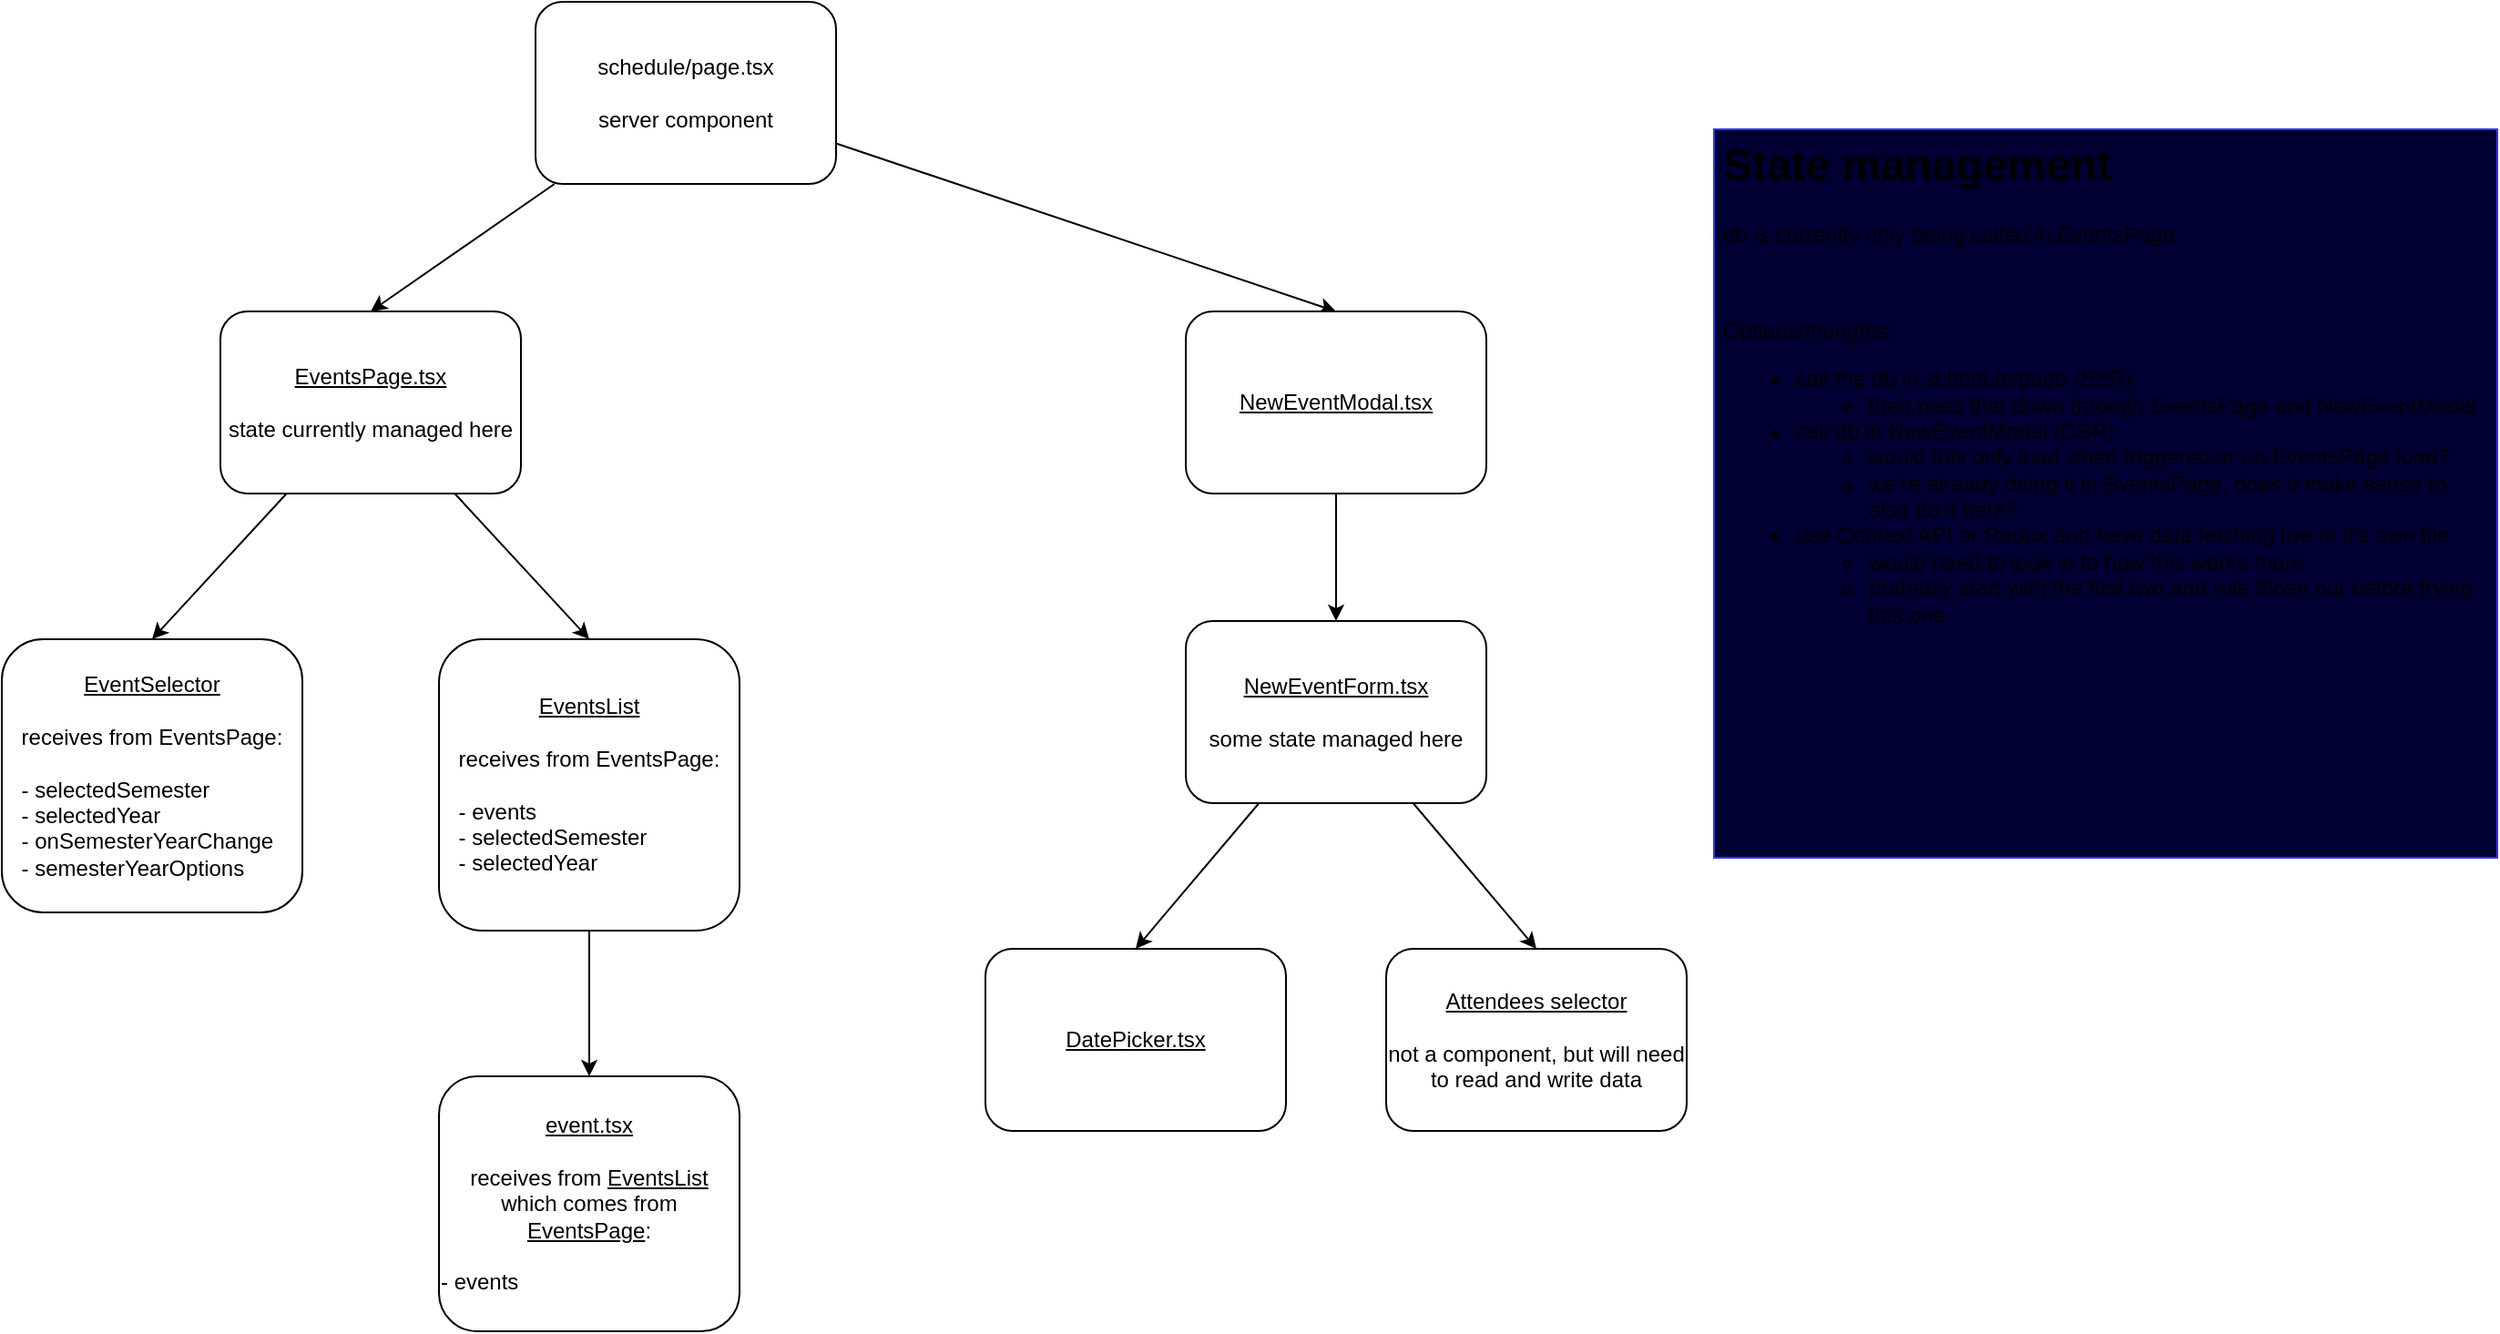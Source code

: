 <mxfile>
    <diagram id="oq7ptMDaJFBCSFqX5TiV" name="Page-1">
        <mxGraphModel dx="1028" dy="926" grid="1" gridSize="10" guides="1" tooltips="1" connect="1" arrows="1" fold="1" page="1" pageScale="1" pageWidth="850" pageHeight="1100" math="0" shadow="0">
            <root>
                <mxCell id="0"/>
                <mxCell id="1" parent="0"/>
                <mxCell id="22" style="edgeStyle=none;html=1;entryX=0.5;entryY=0;entryDx=0;entryDy=0;" edge="1" parent="1" source="4" target="5">
                    <mxGeometry relative="1" as="geometry"/>
                </mxCell>
                <mxCell id="23" style="edgeStyle=none;html=1;entryX=0.5;entryY=0;entryDx=0;entryDy=0;" edge="1" parent="1" source="4" target="7">
                    <mxGeometry relative="1" as="geometry"/>
                </mxCell>
                <mxCell id="4" value="schedule/page.tsx&lt;br&gt;&lt;br&gt;server component" style="rounded=1;whiteSpace=wrap;html=1;" vertex="1" parent="1">
                    <mxGeometry x="343" y="30" width="165" height="100" as="geometry"/>
                </mxCell>
                <mxCell id="24" style="edgeStyle=none;html=1;entryX=0.5;entryY=0;entryDx=0;entryDy=0;" edge="1" parent="1" source="5" target="8">
                    <mxGeometry relative="1" as="geometry"/>
                </mxCell>
                <mxCell id="25" style="edgeStyle=none;html=1;entryX=0.5;entryY=0;entryDx=0;entryDy=0;" edge="1" parent="1" source="5" target="9">
                    <mxGeometry relative="1" as="geometry"/>
                </mxCell>
                <mxCell id="5" value="&lt;u&gt;EventsPage.tsx&lt;br&gt;&lt;/u&gt;&lt;br&gt;state currently managed here" style="rounded=1;whiteSpace=wrap;html=1;" vertex="1" parent="1">
                    <mxGeometry x="170" y="200" width="165" height="100" as="geometry"/>
                </mxCell>
                <mxCell id="19" value="" style="edgeStyle=none;html=1;" edge="1" parent="1" source="7" target="16">
                    <mxGeometry relative="1" as="geometry"/>
                </mxCell>
                <mxCell id="7" value="&lt;u&gt;NewEventModal.tsx&lt;/u&gt;" style="rounded=1;whiteSpace=wrap;html=1;" vertex="1" parent="1">
                    <mxGeometry x="700" y="200" width="165" height="100" as="geometry"/>
                </mxCell>
                <mxCell id="8" value="&lt;u&gt;EventSelector&lt;br&gt;&lt;/u&gt;&lt;br&gt;receives from EventsPage:&lt;br&gt;&lt;br&gt;&lt;div style=&quot;text-align: left;&quot;&gt;&lt;span style=&quot;background-color: initial;&quot;&gt;- selectedSemester&lt;/span&gt;&lt;/div&gt;&lt;div style=&quot;text-align: left;&quot;&gt;&lt;span style=&quot;background-color: initial;&quot;&gt;- selectedYear&lt;/span&gt;&lt;/div&gt;&lt;div style=&quot;text-align: left;&quot;&gt;&lt;span style=&quot;background-color: initial;&quot;&gt;- onSemesterYearChange&lt;/span&gt;&lt;/div&gt;&lt;div style=&quot;text-align: left;&quot;&gt;&lt;span style=&quot;background-color: initial;&quot;&gt;- semesterYearOptions&lt;/span&gt;&lt;/div&gt;" style="rounded=1;whiteSpace=wrap;html=1;" vertex="1" parent="1">
                    <mxGeometry x="50" y="380" width="165" height="150" as="geometry"/>
                </mxCell>
                <mxCell id="26" value="" style="edgeStyle=none;html=1;" edge="1" parent="1" source="9" target="10">
                    <mxGeometry relative="1" as="geometry"/>
                </mxCell>
                <mxCell id="9" value="&lt;u&gt;EventsList&lt;br&gt;&lt;/u&gt;&lt;br&gt;receives from EventsPage:&lt;br&gt;&lt;br&gt;&lt;div style=&quot;text-align: left;&quot;&gt;&lt;span style=&quot;background-color: initial;&quot;&gt;- events&lt;/span&gt;&lt;/div&gt;&lt;div style=&quot;text-align: left;&quot;&gt;&lt;span style=&quot;background-color: initial;&quot;&gt;- selectedSemester&lt;/span&gt;&lt;/div&gt;&lt;div style=&quot;text-align: left;&quot;&gt;&lt;span style=&quot;background-color: initial;&quot;&gt;- selectedYear&lt;/span&gt;&lt;/div&gt;" style="rounded=1;whiteSpace=wrap;html=1;" vertex="1" parent="1">
                    <mxGeometry x="290" y="380" width="165" height="160" as="geometry"/>
                </mxCell>
                <mxCell id="10" value="&lt;u&gt;event.tsx&lt;br&gt;&lt;/u&gt;&lt;br&gt;&lt;div style=&quot;&quot;&gt;&lt;span style=&quot;background-color: initial;&quot;&gt;receives from &lt;u&gt;EventsList&lt;/u&gt; which comes from &lt;u&gt;EventsPage&lt;/u&gt;:&lt;/span&gt;&lt;/div&gt;&lt;div style=&quot;text-align: left;&quot;&gt;&lt;br&gt;&lt;/div&gt;&lt;div style=&quot;text-align: left;&quot;&gt;&lt;span style=&quot;background-color: initial;&quot;&gt;- events&lt;/span&gt;&lt;/div&gt;" style="rounded=1;whiteSpace=wrap;html=1;" vertex="1" parent="1">
                    <mxGeometry x="290" y="620" width="165" height="140" as="geometry"/>
                </mxCell>
                <mxCell id="20" style="edgeStyle=none;html=1;entryX=0.5;entryY=0;entryDx=0;entryDy=0;" edge="1" parent="1" source="16" target="17">
                    <mxGeometry relative="1" as="geometry"/>
                </mxCell>
                <mxCell id="21" style="edgeStyle=none;html=1;entryX=0.5;entryY=0;entryDx=0;entryDy=0;" edge="1" parent="1" source="16" target="18">
                    <mxGeometry relative="1" as="geometry"/>
                </mxCell>
                <mxCell id="16" value="&lt;u&gt;NewEventForm.tsx&lt;/u&gt;&lt;br&gt;&lt;br&gt;some state managed here" style="rounded=1;whiteSpace=wrap;html=1;" vertex="1" parent="1">
                    <mxGeometry x="700" y="370" width="165" height="100" as="geometry"/>
                </mxCell>
                <mxCell id="17" value="&lt;u&gt;DatePicker.tsx&lt;/u&gt;" style="rounded=1;whiteSpace=wrap;html=1;" vertex="1" parent="1">
                    <mxGeometry x="590" y="550" width="165" height="100" as="geometry"/>
                </mxCell>
                <mxCell id="18" value="&lt;u&gt;Attendees selector&lt;/u&gt;&lt;br&gt;&lt;br&gt;not a component, but will need to read and write data" style="rounded=1;whiteSpace=wrap;html=1;" vertex="1" parent="1">
                    <mxGeometry x="810" y="550" width="165" height="100" as="geometry"/>
                </mxCell>
                <mxCell id="27" value="&lt;h1&gt;State management&lt;/h1&gt;&lt;p&gt;db is currently only being called in EventsPage&lt;/p&gt;&lt;p&gt;&lt;br&gt;&lt;/p&gt;&lt;p&gt;Options/thoughts:&lt;/p&gt;&lt;p&gt;&lt;/p&gt;&lt;ul&gt;&lt;li&gt;call the db in schedule/page (SSR)&lt;/li&gt;&lt;ul&gt;&lt;li&gt;then pass that down through EventsPage and NewEventModal&lt;/li&gt;&lt;/ul&gt;&lt;li&gt;call db in NewEventModal (CSR)&lt;/li&gt;&lt;ul&gt;&lt;li&gt;would this only load when triggered or on EventsPage load?&lt;/li&gt;&lt;li&gt;we're already doing it in EventsPage, does it make sense to also do it here?&lt;/li&gt;&lt;/ul&gt;&lt;li&gt;use Context API or Redux and have data fetching live in it's own file&lt;/li&gt;&lt;ul&gt;&lt;li&gt;would need to look in to how this works more&lt;/li&gt;&lt;li&gt;probably start with the first two and rule those out before trying this one&lt;/li&gt;&lt;/ul&gt;&lt;/ul&gt;&lt;p&gt;&lt;/p&gt;&lt;p&gt;&lt;br&gt;&lt;/p&gt;" style="text;html=1;strokeColor=#3333FF;fillColor=#000033;spacing=5;spacingTop=-20;whiteSpace=wrap;overflow=hidden;rounded=0;" vertex="1" parent="1">
                    <mxGeometry x="990" y="100" width="430" height="400" as="geometry"/>
                </mxCell>
            </root>
        </mxGraphModel>
    </diagram>
</mxfile>